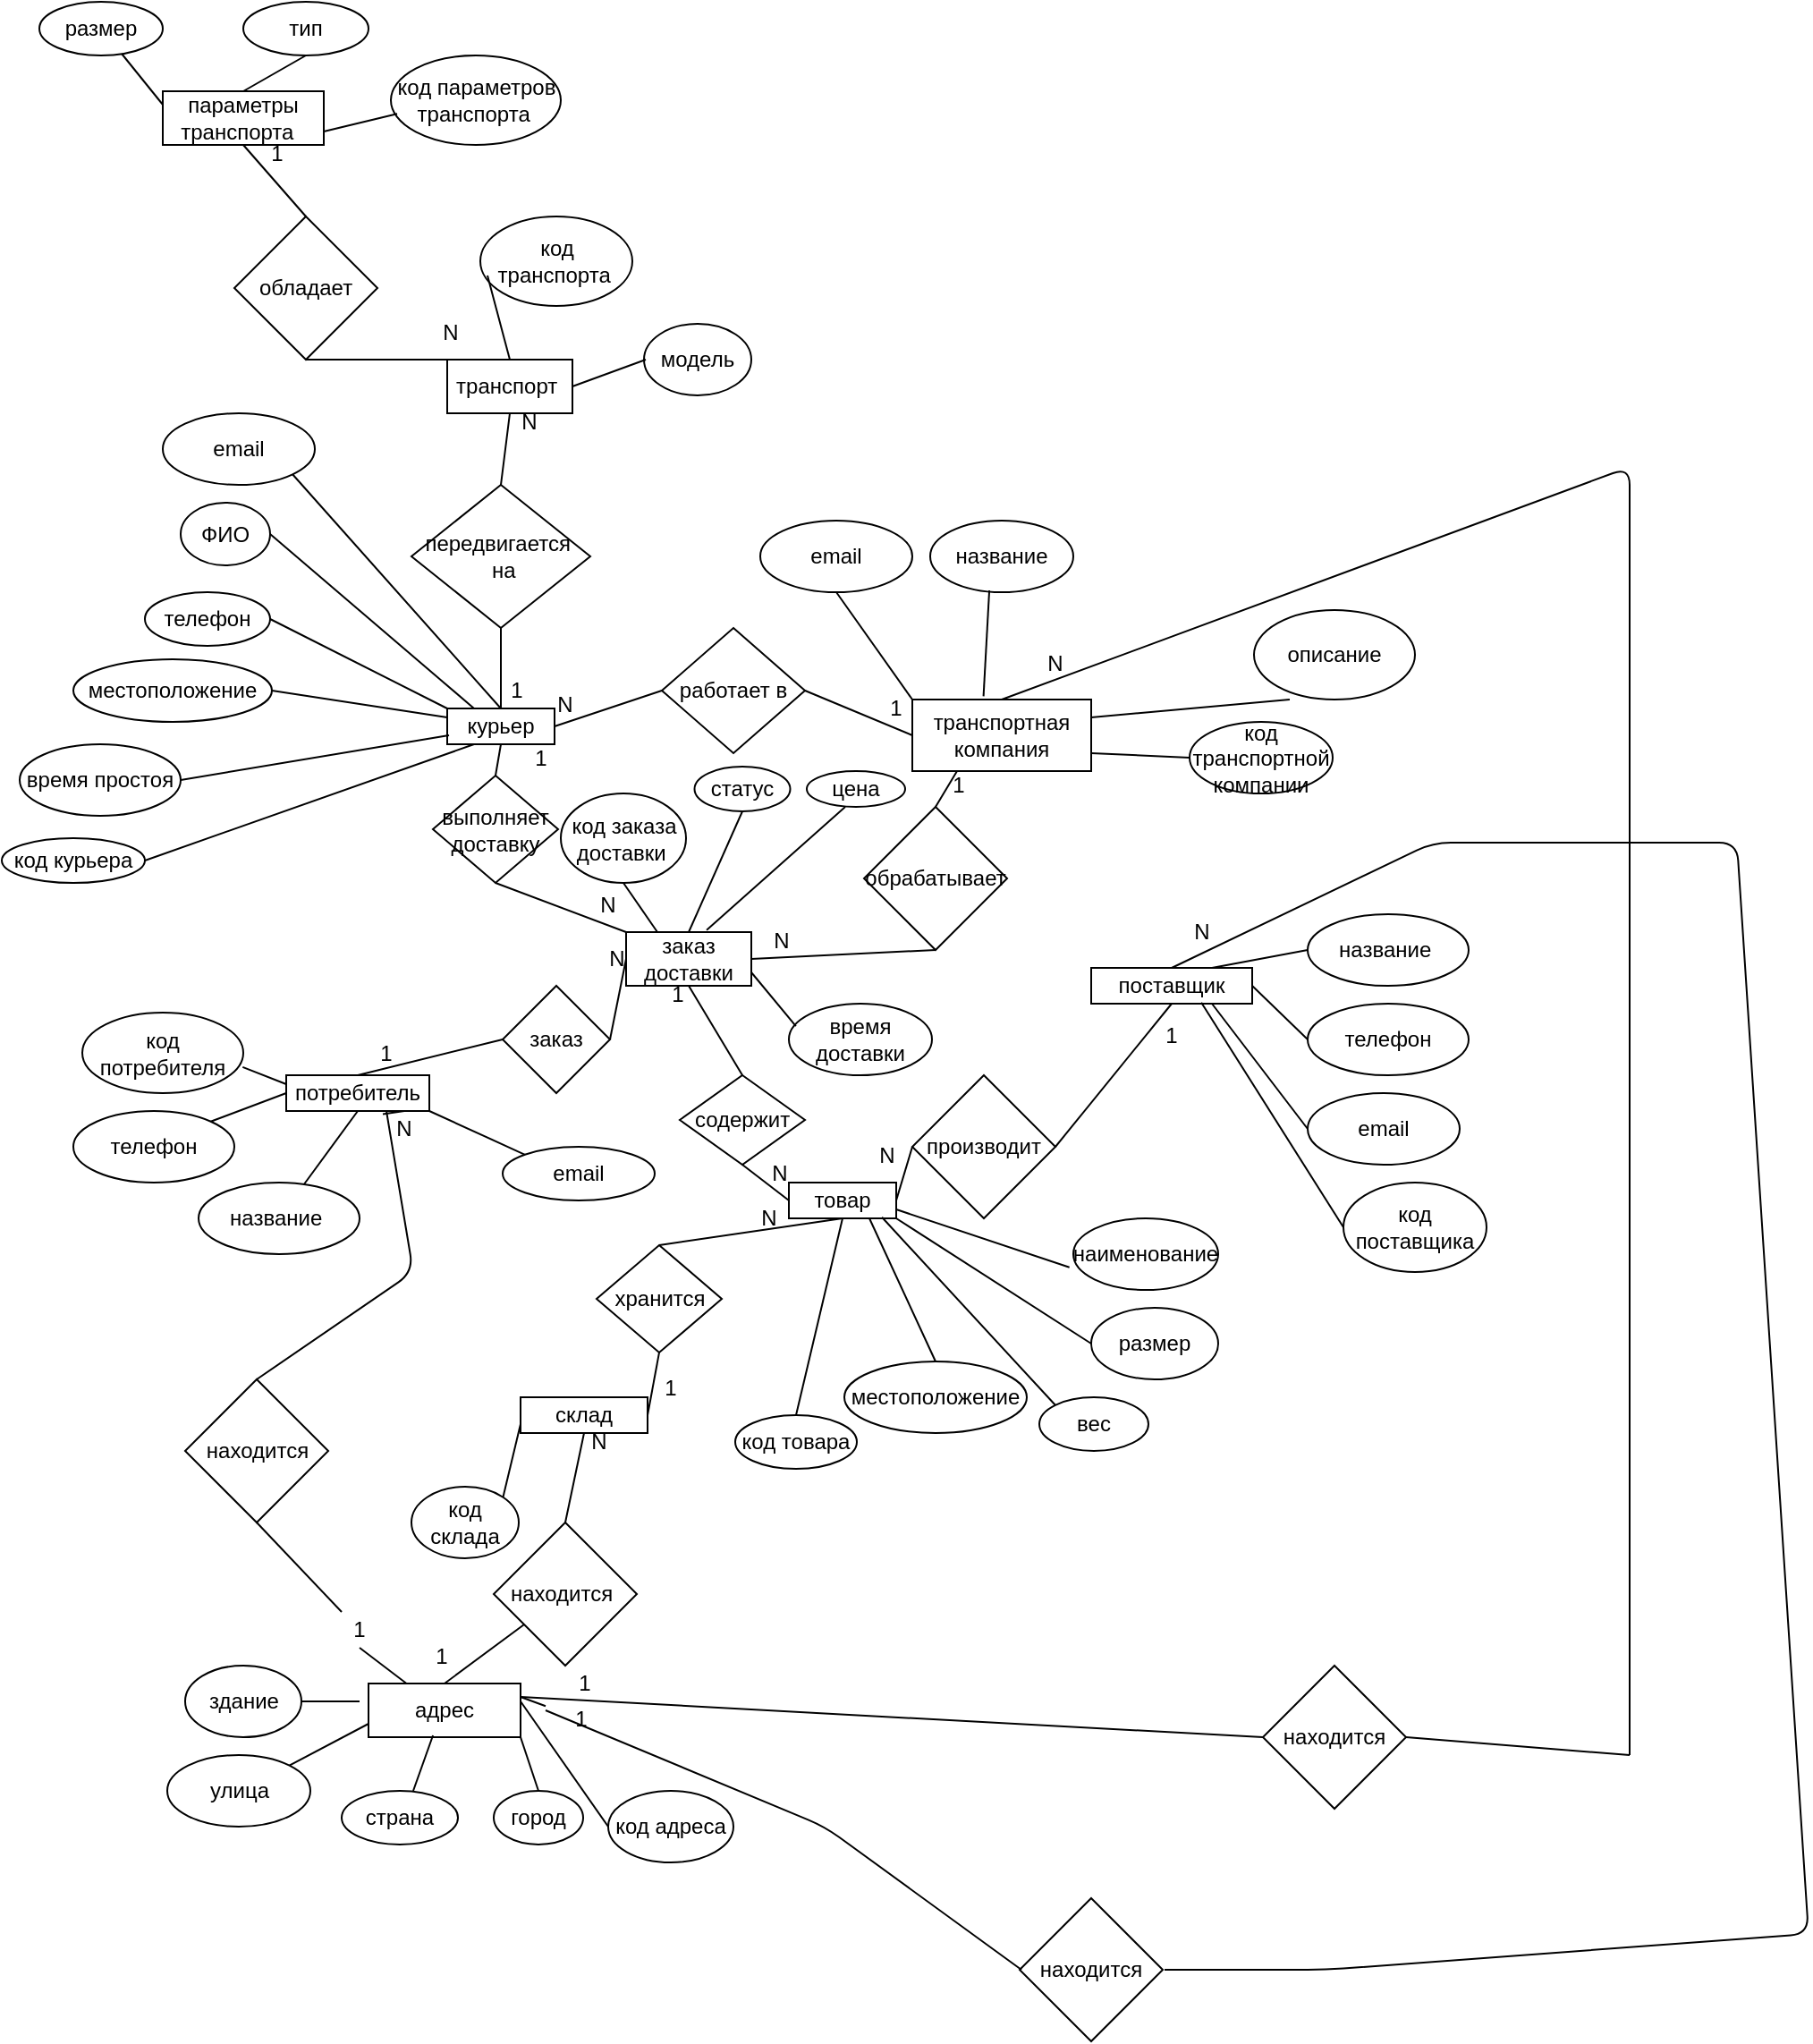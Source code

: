 <mxfile version="13.7.9" type="device"><diagram id="oZBxSCeUUPkPU-A61i2R" name="Page-1"><mxGraphModel dx="437" dy="592" grid="1" gridSize="10" guides="1" tooltips="1" connect="1" arrows="1" fold="1" page="1" pageScale="1" pageWidth="827" pageHeight="1169" math="0" shadow="0"><root><mxCell id="0"/><mxCell id="1" parent="0"/><mxCell id="_LnoIJQvYIOczHYmnfEa-1" value="транспортная компания" style="rounded=0;whiteSpace=wrap;html=1;" parent="1" vertex="1"><mxGeometry x="1499" y="1450" width="100" height="40" as="geometry"/></mxCell><mxCell id="_LnoIJQvYIOczHYmnfEa-2" value="курьер" style="rounded=0;whiteSpace=wrap;html=1;" parent="1" vertex="1"><mxGeometry x="1239" y="1455" width="60" height="20" as="geometry"/></mxCell><mxCell id="_LnoIJQvYIOczHYmnfEa-3" value="работает в" style="rhombus;whiteSpace=wrap;html=1;" parent="1" vertex="1"><mxGeometry x="1359" y="1410" width="80" height="70" as="geometry"/></mxCell><mxCell id="_LnoIJQvYIOczHYmnfEa-4" value="транспорт&amp;nbsp;" style="rounded=0;whiteSpace=wrap;html=1;" parent="1" vertex="1"><mxGeometry x="1239" y="1260" width="70" height="30" as="geometry"/></mxCell><mxCell id="_LnoIJQvYIOczHYmnfEa-5" value="передвигается&amp;nbsp; &amp;nbsp;на" style="rhombus;whiteSpace=wrap;html=1;" parent="1" vertex="1"><mxGeometry x="1219" y="1330" width="100" height="80" as="geometry"/></mxCell><mxCell id="_LnoIJQvYIOczHYmnfEa-6" value="поставщик" style="rounded=0;whiteSpace=wrap;html=1;" parent="1" vertex="1"><mxGeometry x="1599" y="1600" width="90" height="20" as="geometry"/></mxCell><mxCell id="_LnoIJQvYIOczHYmnfEa-7" value="потребитель" style="rounded=0;whiteSpace=wrap;html=1;" parent="1" vertex="1"><mxGeometry x="1149" y="1660" width="80" height="20" as="geometry"/></mxCell><mxCell id="_LnoIJQvYIOczHYmnfEa-8" value="товар" style="rounded=0;whiteSpace=wrap;html=1;" parent="1" vertex="1"><mxGeometry x="1430" y="1720" width="60" height="20" as="geometry"/></mxCell><mxCell id="_LnoIJQvYIOczHYmnfEa-10" value="производит" style="rhombus;whiteSpace=wrap;html=1;" parent="1" vertex="1"><mxGeometry x="1499" y="1660" width="80" height="80" as="geometry"/></mxCell><mxCell id="_LnoIJQvYIOczHYmnfEa-11" value="хранится" style="rhombus;whiteSpace=wrap;html=1;" parent="1" vertex="1"><mxGeometry x="1322.5" y="1755" width="70" height="60" as="geometry"/></mxCell><mxCell id="_LnoIJQvYIOczHYmnfEa-12" value="" style="endArrow=none;html=1;exitX=1;exitY=0.5;exitDx=0;exitDy=0;entryX=0.5;entryY=1;entryDx=0;entryDy=0;" parent="1" source="_LnoIJQvYIOczHYmnfEa-25" target="_LnoIJQvYIOczHYmnfEa-11" edge="1"><mxGeometry width="50" height="50" relative="1" as="geometry"><mxPoint x="1359" y="1857.5" as="sourcePoint"/><mxPoint x="1449" y="1820" as="targetPoint"/></mxGeometry></mxCell><mxCell id="_LnoIJQvYIOczHYmnfEa-13" value="" style="endArrow=none;html=1;entryX=0.5;entryY=1;entryDx=0;entryDy=0;exitX=0.5;exitY=0;exitDx=0;exitDy=0;" parent="1" source="_LnoIJQvYIOczHYmnfEa-11" target="_LnoIJQvYIOczHYmnfEa-8" edge="1"><mxGeometry width="50" height="50" relative="1" as="geometry"><mxPoint x="1369" y="1780" as="sourcePoint"/><mxPoint x="1419" y="1730" as="targetPoint"/></mxGeometry></mxCell><mxCell id="_LnoIJQvYIOczHYmnfEa-14" value="" style="endArrow=none;html=1;entryX=0;entryY=0.5;entryDx=0;entryDy=0;exitX=1;exitY=0.5;exitDx=0;exitDy=0;" parent="1" source="_LnoIJQvYIOczHYmnfEa-8" target="_LnoIJQvYIOczHYmnfEa-10" edge="1"><mxGeometry width="50" height="50" relative="1" as="geometry"><mxPoint x="1469" y="1660" as="sourcePoint"/><mxPoint x="1519" y="1610" as="targetPoint"/></mxGeometry></mxCell><mxCell id="_LnoIJQvYIOczHYmnfEa-15" value="" style="endArrow=none;html=1;entryX=0.5;entryY=1;entryDx=0;entryDy=0;exitX=1;exitY=0.5;exitDx=0;exitDy=0;" parent="1" source="_LnoIJQvYIOczHYmnfEa-10" target="_LnoIJQvYIOczHYmnfEa-6" edge="1"><mxGeometry width="50" height="50" relative="1" as="geometry"><mxPoint x="1539" y="1760" as="sourcePoint"/><mxPoint x="1589" y="1710" as="targetPoint"/></mxGeometry></mxCell><mxCell id="_LnoIJQvYIOczHYmnfEa-16" value="" style="endArrow=none;html=1;entryX=0;entryY=0.5;entryDx=0;entryDy=0;exitX=1;exitY=0.5;exitDx=0;exitDy=0;" parent="1" source="_LnoIJQvYIOczHYmnfEa-3" target="_LnoIJQvYIOczHYmnfEa-1" edge="1"><mxGeometry width="50" height="50" relative="1" as="geometry"><mxPoint x="1339" y="1440" as="sourcePoint"/><mxPoint x="1389" y="1390" as="targetPoint"/></mxGeometry></mxCell><mxCell id="_LnoIJQvYIOczHYmnfEa-17" value="" style="endArrow=none;html=1;entryX=0.5;entryY=1;entryDx=0;entryDy=0;exitX=0.5;exitY=0;exitDx=0;exitDy=0;" parent="1" source="_LnoIJQvYIOczHYmnfEa-5" target="_LnoIJQvYIOczHYmnfEa-4" edge="1"><mxGeometry width="50" height="50" relative="1" as="geometry"><mxPoint x="1159" y="1380" as="sourcePoint"/><mxPoint x="1209" y="1330" as="targetPoint"/></mxGeometry></mxCell><mxCell id="_LnoIJQvYIOczHYmnfEa-18" value="" style="endArrow=none;html=1;entryX=0.5;entryY=1;entryDx=0;entryDy=0;exitX=0.5;exitY=0;exitDx=0;exitDy=0;" parent="1" source="_LnoIJQvYIOczHYmnfEa-2" target="_LnoIJQvYIOczHYmnfEa-5" edge="1"><mxGeometry width="50" height="50" relative="1" as="geometry"><mxPoint x="1159" y="1490" as="sourcePoint"/><mxPoint x="1209" y="1440" as="targetPoint"/></mxGeometry></mxCell><mxCell id="_LnoIJQvYIOczHYmnfEa-19" value="" style="endArrow=none;html=1;entryX=0;entryY=0.5;entryDx=0;entryDy=0;exitX=1;exitY=0.5;exitDx=0;exitDy=0;" parent="1" source="_LnoIJQvYIOczHYmnfEa-2" target="_LnoIJQvYIOczHYmnfEa-3" edge="1"><mxGeometry width="50" height="50" relative="1" as="geometry"><mxPoint x="1149" y="1470" as="sourcePoint"/><mxPoint x="1199" y="1420" as="targetPoint"/></mxGeometry></mxCell><mxCell id="_LnoIJQvYIOczHYmnfEa-21" value="заказ доставки" style="rounded=0;whiteSpace=wrap;html=1;" parent="1" vertex="1"><mxGeometry x="1339" y="1580" width="70" height="30" as="geometry"/></mxCell><mxCell id="_LnoIJQvYIOczHYmnfEa-22" value="содержит" style="rhombus;whiteSpace=wrap;html=1;" parent="1" vertex="1"><mxGeometry x="1369" y="1660" width="70" height="50" as="geometry"/></mxCell><mxCell id="_LnoIJQvYIOczHYmnfEa-23" value="" style="endArrow=none;html=1;entryX=0.5;entryY=1;entryDx=0;entryDy=0;exitX=0.5;exitY=0;exitDx=0;exitDy=0;" parent="1" source="_LnoIJQvYIOczHYmnfEa-22" target="_LnoIJQvYIOczHYmnfEa-21" edge="1"><mxGeometry width="50" height="50" relative="1" as="geometry"><mxPoint x="1370" y="1650" as="sourcePoint"/><mxPoint x="1420" y="1600" as="targetPoint"/></mxGeometry></mxCell><mxCell id="_LnoIJQvYIOczHYmnfEa-24" value="" style="endArrow=none;html=1;entryX=0.5;entryY=1;entryDx=0;entryDy=0;exitX=0;exitY=0.5;exitDx=0;exitDy=0;" parent="1" source="_LnoIJQvYIOczHYmnfEa-8" target="_LnoIJQvYIOczHYmnfEa-22" edge="1"><mxGeometry width="50" height="50" relative="1" as="geometry"><mxPoint x="1280" y="1780" as="sourcePoint"/><mxPoint x="1330" y="1730" as="targetPoint"/></mxGeometry></mxCell><mxCell id="_LnoIJQvYIOczHYmnfEa-25" value="склад" style="rounded=0;whiteSpace=wrap;html=1;" parent="1" vertex="1"><mxGeometry x="1280" y="1840" width="71" height="20" as="geometry"/></mxCell><mxCell id="_LnoIJQvYIOczHYmnfEa-26" value="заказ" style="rhombus;whiteSpace=wrap;html=1;" parent="1" vertex="1"><mxGeometry x="1270" y="1610" width="60" height="60" as="geometry"/></mxCell><mxCell id="_LnoIJQvYIOczHYmnfEa-27" value="" style="endArrow=none;html=1;entryX=0;entryY=0.5;entryDx=0;entryDy=0;exitX=0.5;exitY=0;exitDx=0;exitDy=0;" parent="1" source="_LnoIJQvYIOczHYmnfEa-7" target="_LnoIJQvYIOczHYmnfEa-26" edge="1"><mxGeometry width="50" height="50" relative="1" as="geometry"><mxPoint x="1160" y="1680" as="sourcePoint"/><mxPoint x="1210" y="1630" as="targetPoint"/></mxGeometry></mxCell><mxCell id="_LnoIJQvYIOczHYmnfEa-28" value="" style="endArrow=none;html=1;entryX=0;entryY=0.5;entryDx=0;entryDy=0;exitX=1;exitY=0.5;exitDx=0;exitDy=0;" parent="1" source="_LnoIJQvYIOczHYmnfEa-26" target="_LnoIJQvYIOczHYmnfEa-21" edge="1"><mxGeometry width="50" height="50" relative="1" as="geometry"><mxPoint x="1250" y="1580" as="sourcePoint"/><mxPoint x="1300" y="1530" as="targetPoint"/></mxGeometry></mxCell><mxCell id="_LnoIJQvYIOczHYmnfEa-29" value="" style="endArrow=none;html=1;entryX=0.25;entryY=1;entryDx=0;entryDy=0;exitX=0.5;exitY=0;exitDx=0;exitDy=0;" parent="1" source="_LnoIJQvYIOczHYmnfEa-30" target="_LnoIJQvYIOczHYmnfEa-1" edge="1"><mxGeometry width="50" height="50" relative="1" as="geometry"><mxPoint x="1520" y="1510" as="sourcePoint"/><mxPoint x="1480" y="1520" as="targetPoint"/></mxGeometry></mxCell><mxCell id="_LnoIJQvYIOczHYmnfEa-30" value="обрабатывает" style="rhombus;whiteSpace=wrap;html=1;" parent="1" vertex="1"><mxGeometry x="1472" y="1510" width="80" height="80" as="geometry"/></mxCell><mxCell id="_LnoIJQvYIOczHYmnfEa-31" value="" style="endArrow=none;html=1;entryX=0.5;entryY=1;entryDx=0;entryDy=0;exitX=1;exitY=0.5;exitDx=0;exitDy=0;" parent="1" source="_LnoIJQvYIOczHYmnfEa-21" target="_LnoIJQvYIOczHYmnfEa-30" edge="1"><mxGeometry width="50" height="50" relative="1" as="geometry"><mxPoint x="1300" y="1570" as="sourcePoint"/><mxPoint x="1350" y="1520" as="targetPoint"/></mxGeometry></mxCell><mxCell id="_LnoIJQvYIOczHYmnfEa-33" value="выполняет доставку" style="rhombus;whiteSpace=wrap;html=1;" parent="1" vertex="1"><mxGeometry x="1231" y="1492.5" width="70" height="60" as="geometry"/></mxCell><mxCell id="_LnoIJQvYIOczHYmnfEa-34" value="" style="endArrow=none;html=1;entryX=0.5;entryY=1;entryDx=0;entryDy=0;exitX=0.5;exitY=0;exitDx=0;exitDy=0;" parent="1" source="_LnoIJQvYIOczHYmnfEa-33" target="_LnoIJQvYIOczHYmnfEa-2" edge="1"><mxGeometry width="50" height="50" relative="1" as="geometry"><mxPoint x="1260" y="1530" as="sourcePoint"/><mxPoint x="1310" y="1480" as="targetPoint"/></mxGeometry></mxCell><mxCell id="_LnoIJQvYIOczHYmnfEa-40" value="" style="endArrow=none;html=1;entryX=0.5;entryY=1;entryDx=0;entryDy=0;exitX=0.25;exitY=0;exitDx=0;exitDy=0;" parent="1" source="_LnoIJQvYIOczHYmnfEa-4" target="bns40TFKwq5D1Segn66C-1" edge="1"><mxGeometry width="50" height="50" relative="1" as="geometry"><mxPoint x="1120" y="1330" as="sourcePoint"/><mxPoint x="1164.5" y="1230" as="targetPoint"/></mxGeometry></mxCell><mxCell id="_LnoIJQvYIOczHYmnfEa-44" value="ФИО" style="ellipse;whiteSpace=wrap;html=1;" parent="1" vertex="1"><mxGeometry x="1090" y="1340" width="50" height="35" as="geometry"/></mxCell><mxCell id="_LnoIJQvYIOczHYmnfEa-45" value="телефон" style="ellipse;whiteSpace=wrap;html=1;" parent="1" vertex="1"><mxGeometry x="1070" y="1390" width="70" height="30" as="geometry"/></mxCell><mxCell id="_LnoIJQvYIOczHYmnfEa-46" value="местоположение" style="ellipse;whiteSpace=wrap;html=1;" parent="1" vertex="1"><mxGeometry x="1030" y="1427.5" width="111" height="35" as="geometry"/></mxCell><mxCell id="_LnoIJQvYIOczHYmnfEa-47" value="" style="endArrow=none;html=1;entryX=1;entryY=0.5;entryDx=0;entryDy=0;exitX=0.25;exitY=0;exitDx=0;exitDy=0;" parent="1" source="_LnoIJQvYIOczHYmnfEa-2" target="_LnoIJQvYIOczHYmnfEa-44" edge="1"><mxGeometry width="50" height="50" relative="1" as="geometry"><mxPoint x="1170" y="1430" as="sourcePoint"/><mxPoint x="1220" y="1380" as="targetPoint"/></mxGeometry></mxCell><mxCell id="_LnoIJQvYIOczHYmnfEa-48" value="" style="endArrow=none;html=1;entryX=0;entryY=0;entryDx=0;entryDy=0;exitX=1;exitY=0.5;exitDx=0;exitDy=0;" parent="1" source="_LnoIJQvYIOczHYmnfEa-45" target="_LnoIJQvYIOczHYmnfEa-2" edge="1"><mxGeometry width="50" height="50" relative="1" as="geometry"><mxPoint x="1020" y="1590" as="sourcePoint"/><mxPoint x="1070" y="1540" as="targetPoint"/></mxGeometry></mxCell><mxCell id="_LnoIJQvYIOczHYmnfEa-49" value="" style="endArrow=none;html=1;entryX=0;entryY=0.25;entryDx=0;entryDy=0;exitX=1;exitY=0.5;exitDx=0;exitDy=0;" parent="1" source="_LnoIJQvYIOczHYmnfEa-46" target="_LnoIJQvYIOczHYmnfEa-2" edge="1"><mxGeometry width="50" height="50" relative="1" as="geometry"><mxPoint x="1040" y="1570" as="sourcePoint"/><mxPoint x="1090" y="1520" as="targetPoint"/></mxGeometry></mxCell><mxCell id="_LnoIJQvYIOczHYmnfEa-50" value="название" style="ellipse;whiteSpace=wrap;html=1;" parent="1" vertex="1"><mxGeometry x="1509" y="1350" width="80" height="40" as="geometry"/></mxCell><mxCell id="_LnoIJQvYIOczHYmnfEa-52" value="описание" style="ellipse;whiteSpace=wrap;html=1;" parent="1" vertex="1"><mxGeometry x="1690" y="1400" width="90" height="50" as="geometry"/></mxCell><mxCell id="_LnoIJQvYIOczHYmnfEa-53" value="" style="endArrow=none;html=1;entryX=0.413;entryY=0.975;entryDx=0;entryDy=0;entryPerimeter=0;exitX=0.398;exitY=-0.045;exitDx=0;exitDy=0;exitPerimeter=0;" parent="1" source="_LnoIJQvYIOczHYmnfEa-1" target="_LnoIJQvYIOczHYmnfEa-50" edge="1"><mxGeometry width="50" height="50" relative="1" as="geometry"><mxPoint x="1480" y="1450" as="sourcePoint"/><mxPoint x="1530" y="1400" as="targetPoint"/></mxGeometry></mxCell><mxCell id="_LnoIJQvYIOczHYmnfEa-54" value="" style="endArrow=none;html=1;exitX=0.5;exitY=0;exitDx=0;exitDy=0;" parent="1" source="_LnoIJQvYIOczHYmnfEa-1" edge="1"><mxGeometry width="50" height="50" relative="1" as="geometry"><mxPoint x="1620" y="1500" as="sourcePoint"/><mxPoint x="1900" y="2040" as="targetPoint"/><Array as="points"><mxPoint x="1900" y="1320"/></Array></mxGeometry></mxCell><mxCell id="_LnoIJQvYIOczHYmnfEa-55" value="" style="endArrow=none;html=1;entryX=0.222;entryY=1;entryDx=0;entryDy=0;entryPerimeter=0;exitX=1;exitY=0.25;exitDx=0;exitDy=0;" parent="1" source="_LnoIJQvYIOczHYmnfEa-1" target="_LnoIJQvYIOczHYmnfEa-52" edge="1"><mxGeometry width="50" height="50" relative="1" as="geometry"><mxPoint x="1630" y="1520" as="sourcePoint"/><mxPoint x="1680" y="1470" as="targetPoint"/></mxGeometry></mxCell><mxCell id="_LnoIJQvYIOczHYmnfEa-57" value="название&amp;nbsp;" style="ellipse;whiteSpace=wrap;html=1;" parent="1" vertex="1"><mxGeometry x="1720" y="1570" width="90" height="40" as="geometry"/></mxCell><mxCell id="_LnoIJQvYIOczHYmnfEa-58" value="телефон" style="ellipse;whiteSpace=wrap;html=1;" parent="1" vertex="1"><mxGeometry x="1720" y="1620" width="90" height="40" as="geometry"/></mxCell><mxCell id="_LnoIJQvYIOczHYmnfEa-59" value="email" style="ellipse;whiteSpace=wrap;html=1;" parent="1" vertex="1"><mxGeometry x="1720" y="1670" width="85" height="40" as="geometry"/></mxCell><mxCell id="_LnoIJQvYIOczHYmnfEa-60" value="email" style="ellipse;whiteSpace=wrap;html=1;" parent="1" vertex="1"><mxGeometry x="1414" y="1350" width="85" height="40" as="geometry"/></mxCell><mxCell id="_LnoIJQvYIOczHYmnfEa-61" value="email" style="ellipse;whiteSpace=wrap;html=1;" parent="1" vertex="1"><mxGeometry x="1270" y="1700" width="85" height="30" as="geometry"/></mxCell><mxCell id="_LnoIJQvYIOczHYmnfEa-62" value="email" style="ellipse;whiteSpace=wrap;html=1;" parent="1" vertex="1"><mxGeometry x="1080" y="1290" width="85" height="40" as="geometry"/></mxCell><mxCell id="_LnoIJQvYIOczHYmnfEa-63" value="" style="endArrow=none;html=1;entryX=0.5;entryY=0;entryDx=0;entryDy=0;exitX=1;exitY=1;exitDx=0;exitDy=0;" parent="1" source="_LnoIJQvYIOczHYmnfEa-62" target="_LnoIJQvYIOczHYmnfEa-2" edge="1"><mxGeometry width="50" height="50" relative="1" as="geometry"><mxPoint x="1120" y="1410" as="sourcePoint"/><mxPoint x="1170" y="1360" as="targetPoint"/></mxGeometry></mxCell><mxCell id="_LnoIJQvYIOczHYmnfEa-64" value="" style="endArrow=none;html=1;exitX=0.5;exitY=0;exitDx=0;exitDy=0;" parent="1" source="_LnoIJQvYIOczHYmnfEa-6" edge="1"><mxGeometry width="50" height="50" relative="1" as="geometry"><mxPoint x="1600" y="1780" as="sourcePoint"/><mxPoint x="1640" y="2160" as="targetPoint"/><Array as="points"><mxPoint x="1790" y="1530"/><mxPoint x="1960" y="1530"/><mxPoint x="2000" y="2140"/><mxPoint x="1730" y="2160"/></Array></mxGeometry></mxCell><mxCell id="_LnoIJQvYIOczHYmnfEa-65" value="" style="endArrow=none;html=1;entryX=0;entryY=0.5;entryDx=0;entryDy=0;exitX=0.75;exitY=0;exitDx=0;exitDy=0;" parent="1" source="_LnoIJQvYIOczHYmnfEa-6" target="_LnoIJQvYIOczHYmnfEa-57" edge="1"><mxGeometry width="50" height="50" relative="1" as="geometry"><mxPoint x="1650" y="1720" as="sourcePoint"/><mxPoint x="1700" y="1670" as="targetPoint"/></mxGeometry></mxCell><mxCell id="_LnoIJQvYIOczHYmnfEa-66" value="" style="endArrow=none;html=1;entryX=0;entryY=0.5;entryDx=0;entryDy=0;exitX=1;exitY=0.5;exitDx=0;exitDy=0;" parent="1" source="_LnoIJQvYIOczHYmnfEa-6" target="_LnoIJQvYIOczHYmnfEa-58" edge="1"><mxGeometry width="50" height="50" relative="1" as="geometry"><mxPoint x="1660" y="1710" as="sourcePoint"/><mxPoint x="1710" y="1660" as="targetPoint"/></mxGeometry></mxCell><mxCell id="_LnoIJQvYIOczHYmnfEa-67" value="" style="endArrow=none;html=1;entryX=0;entryY=0.5;entryDx=0;entryDy=0;exitX=0.75;exitY=1;exitDx=0;exitDy=0;" parent="1" source="_LnoIJQvYIOczHYmnfEa-6" target="_LnoIJQvYIOczHYmnfEa-59" edge="1"><mxGeometry width="50" height="50" relative="1" as="geometry"><mxPoint x="1670" y="1700" as="sourcePoint"/><mxPoint x="1720" y="1650" as="targetPoint"/></mxGeometry></mxCell><mxCell id="_LnoIJQvYIOczHYmnfEa-68" value="наименование" style="ellipse;whiteSpace=wrap;html=1;" parent="1" vertex="1"><mxGeometry x="1589" y="1740" width="81" height="40" as="geometry"/></mxCell><mxCell id="_LnoIJQvYIOczHYmnfEa-69" value="размер" style="ellipse;whiteSpace=wrap;html=1;" parent="1" vertex="1"><mxGeometry x="1599" y="1790" width="71" height="40" as="geometry"/></mxCell><mxCell id="_LnoIJQvYIOczHYmnfEa-70" value="вес" style="ellipse;whiteSpace=wrap;html=1;" parent="1" vertex="1"><mxGeometry x="1570" y="1840" width="61" height="30" as="geometry"/></mxCell><mxCell id="_LnoIJQvYIOczHYmnfEa-71" value="местоположение" style="ellipse;whiteSpace=wrap;html=1;" parent="1" vertex="1"><mxGeometry x="1461" y="1820" width="102" height="40" as="geometry"/></mxCell><mxCell id="_LnoIJQvYIOczHYmnfEa-72" value="" style="endArrow=none;html=1;entryX=0.75;entryY=1;entryDx=0;entryDy=0;exitX=0.5;exitY=0;exitDx=0;exitDy=0;" parent="1" source="_LnoIJQvYIOczHYmnfEa-71" target="_LnoIJQvYIOczHYmnfEa-8" edge="1"><mxGeometry width="50" height="50" relative="1" as="geometry"><mxPoint x="1520" y="1810" as="sourcePoint"/><mxPoint x="1570" y="1760" as="targetPoint"/></mxGeometry></mxCell><mxCell id="_LnoIJQvYIOczHYmnfEa-73" value="" style="endArrow=none;html=1;entryX=0.867;entryY=0.97;entryDx=0;entryDy=0;entryPerimeter=0;exitX=0;exitY=0;exitDx=0;exitDy=0;" parent="1" source="_LnoIJQvYIOczHYmnfEa-70" target="_LnoIJQvYIOczHYmnfEa-8" edge="1"><mxGeometry width="50" height="50" relative="1" as="geometry"><mxPoint x="1500" y="1820" as="sourcePoint"/><mxPoint x="1550" y="1770" as="targetPoint"/></mxGeometry></mxCell><mxCell id="_LnoIJQvYIOczHYmnfEa-74" value="" style="endArrow=none;html=1;entryX=1;entryY=0.75;entryDx=0;entryDy=0;exitX=-0.027;exitY=0.685;exitDx=0;exitDy=0;exitPerimeter=0;" parent="1" source="_LnoIJQvYIOczHYmnfEa-68" target="_LnoIJQvYIOczHYmnfEa-8" edge="1"><mxGeometry width="50" height="50" relative="1" as="geometry"><mxPoint x="1560" y="1810" as="sourcePoint"/><mxPoint x="1610" y="1760" as="targetPoint"/></mxGeometry></mxCell><mxCell id="_LnoIJQvYIOczHYmnfEa-75" value="" style="endArrow=none;html=1;entryX=1;entryY=1;entryDx=0;entryDy=0;exitX=0;exitY=0.5;exitDx=0;exitDy=0;" parent="1" source="_LnoIJQvYIOczHYmnfEa-69" target="_LnoIJQvYIOczHYmnfEa-8" edge="1"><mxGeometry width="50" height="50" relative="1" as="geometry"><mxPoint x="1470" y="2010" as="sourcePoint"/><mxPoint x="1520" y="1960" as="targetPoint"/></mxGeometry></mxCell><mxCell id="_LnoIJQvYIOczHYmnfEa-77" value="" style="endArrow=none;html=1;entryX=0.5;entryY=1;entryDx=0;entryDy=0;exitX=0.5;exitY=0;exitDx=0;exitDy=0;" parent="1" source="bns40TFKwq5D1Segn66C-5" target="_LnoIJQvYIOczHYmnfEa-25" edge="1"><mxGeometry width="50" height="50" relative="1" as="geometry"><mxPoint x="1293.5" y="1880" as="sourcePoint"/><mxPoint x="1310" y="1880" as="targetPoint"/></mxGeometry></mxCell><mxCell id="_LnoIJQvYIOczHYmnfEa-79" value="название&amp;nbsp;" style="ellipse;whiteSpace=wrap;html=1;" parent="1" vertex="1"><mxGeometry x="1100" y="1720" width="90" height="40" as="geometry"/></mxCell><mxCell id="_LnoIJQvYIOczHYmnfEa-80" value="телефон" style="ellipse;whiteSpace=wrap;html=1;" parent="1" vertex="1"><mxGeometry x="1030" y="1680" width="90" height="40" as="geometry"/></mxCell><mxCell id="_LnoIJQvYIOczHYmnfEa-81" value="" style="endArrow=none;html=1;entryX=0;entryY=0;entryDx=0;entryDy=0;exitX=1;exitY=1;exitDx=0;exitDy=0;" parent="1" source="_LnoIJQvYIOczHYmnfEa-7" target="_LnoIJQvYIOczHYmnfEa-61" edge="1"><mxGeometry width="50" height="50" relative="1" as="geometry"><mxPoint x="1220" y="1750" as="sourcePoint"/><mxPoint x="1270" y="1700" as="targetPoint"/></mxGeometry></mxCell><mxCell id="_LnoIJQvYIOczHYmnfEa-82" value="" style="endArrow=none;html=1;entryX=0.675;entryY=1.09;entryDx=0;entryDy=0;entryPerimeter=0;exitX=0.5;exitY=0;exitDx=0;exitDy=0;" parent="1" source="Ju6Jzwl97y5C7RvYXxfb-2" target="_LnoIJQvYIOczHYmnfEa-7" edge="1"><mxGeometry width="50" height="50" relative="1" as="geometry"><mxPoint x="1237.5" y="1735" as="sourcePoint"/><mxPoint x="1010" y="1820" as="targetPoint"/><Array as="points"/></mxGeometry></mxCell><mxCell id="_LnoIJQvYIOczHYmnfEa-83" value="" style="endArrow=none;html=1;entryX=0.5;entryY=1;entryDx=0;entryDy=0;" parent="1" source="_LnoIJQvYIOczHYmnfEa-79" target="_LnoIJQvYIOczHYmnfEa-7" edge="1"><mxGeometry width="50" height="50" relative="1" as="geometry"><mxPoint x="1120" y="1830" as="sourcePoint"/><mxPoint x="1170" y="1780" as="targetPoint"/></mxGeometry></mxCell><mxCell id="_LnoIJQvYIOczHYmnfEa-84" value="" style="endArrow=none;html=1;entryX=0;entryY=0.5;entryDx=0;entryDy=0;exitX=1;exitY=0;exitDx=0;exitDy=0;" parent="1" source="_LnoIJQvYIOczHYmnfEa-80" target="_LnoIJQvYIOczHYmnfEa-7" edge="1"><mxGeometry width="50" height="50" relative="1" as="geometry"><mxPoint x="1080" y="1670" as="sourcePoint"/><mxPoint x="1130" y="1620" as="targetPoint"/></mxGeometry></mxCell><mxCell id="_LnoIJQvYIOczHYmnfEa-85" value="" style="endArrow=none;html=1;entryX=0;entryY=0;entryDx=0;entryDy=0;exitX=0.5;exitY=1;exitDx=0;exitDy=0;" parent="1" source="_LnoIJQvYIOczHYmnfEa-60" target="_LnoIJQvYIOczHYmnfEa-1" edge="1"><mxGeometry width="50" height="50" relative="1" as="geometry"><mxPoint x="1370" y="1340" as="sourcePoint"/><mxPoint x="1420" y="1290" as="targetPoint"/></mxGeometry></mxCell><mxCell id="_LnoIJQvYIOczHYmnfEa-86" value="статус" style="ellipse;whiteSpace=wrap;html=1;" parent="1" vertex="1"><mxGeometry x="1377.25" y="1487.5" width="53.5" height="25" as="geometry"/></mxCell><mxCell id="_LnoIJQvYIOczHYmnfEa-87" value="" style="endArrow=none;html=1;exitX=0.5;exitY=0;exitDx=0;exitDy=0;entryX=0.5;entryY=1;entryDx=0;entryDy=0;" parent="1" source="_LnoIJQvYIOczHYmnfEa-21" target="_LnoIJQvYIOczHYmnfEa-86" edge="1"><mxGeometry width="50" height="50" relative="1" as="geometry"><mxPoint x="1410" y="1570" as="sourcePoint"/><mxPoint x="1460" y="1520" as="targetPoint"/></mxGeometry></mxCell><mxCell id="_LnoIJQvYIOczHYmnfEa-88" value="" style="endArrow=none;html=1;exitX=0.643;exitY=-0.037;exitDx=0;exitDy=0;exitPerimeter=0;entryX=0.391;entryY=1;entryDx=0;entryDy=0;entryPerimeter=0;" parent="1" source="_LnoIJQvYIOczHYmnfEa-21" target="_LnoIJQvYIOczHYmnfEa-89" edge="1"><mxGeometry width="50" height="50" relative="1" as="geometry"><mxPoint x="1430" y="1530" as="sourcePoint"/><mxPoint x="1410" y="1550" as="targetPoint"/></mxGeometry></mxCell><mxCell id="_LnoIJQvYIOczHYmnfEa-89" value="цена" style="ellipse;whiteSpace=wrap;html=1;" parent="1" vertex="1"><mxGeometry x="1440" y="1490" width="55" height="20" as="geometry"/></mxCell><mxCell id="_LnoIJQvYIOczHYmnfEa-90" value="время простоя" style="ellipse;whiteSpace=wrap;html=1;" parent="1" vertex="1"><mxGeometry x="1000" y="1475" width="90" height="40" as="geometry"/></mxCell><mxCell id="_LnoIJQvYIOczHYmnfEa-91" value="" style="endArrow=none;html=1;exitX=1;exitY=0.5;exitDx=0;exitDy=0;" parent="1" source="_LnoIJQvYIOczHYmnfEa-90" edge="1"><mxGeometry width="50" height="50" relative="1" as="geometry"><mxPoint x="1110" y="1520" as="sourcePoint"/><mxPoint x="1240" y="1470" as="targetPoint"/></mxGeometry></mxCell><mxCell id="_LnoIJQvYIOczHYmnfEa-92" value="время доставки" style="ellipse;whiteSpace=wrap;html=1;" parent="1" vertex="1"><mxGeometry x="1430" y="1620" width="80" height="40" as="geometry"/></mxCell><mxCell id="_LnoIJQvYIOczHYmnfEa-93" value="" style="endArrow=none;html=1;entryX=0.049;entryY=0.313;entryDx=0;entryDy=0;entryPerimeter=0;exitX=1;exitY=0.75;exitDx=0;exitDy=0;" parent="1" source="_LnoIJQvYIOczHYmnfEa-21" target="_LnoIJQvYIOczHYmnfEa-92" edge="1"><mxGeometry width="50" height="50" relative="1" as="geometry"><mxPoint x="1380" y="1630" as="sourcePoint"/><mxPoint x="1430" y="1580" as="targetPoint"/></mxGeometry></mxCell><mxCell id="bns40TFKwq5D1Segn66C-1" value="" style="rhombus;whiteSpace=wrap;html=1;" parent="1" vertex="1"><mxGeometry x="1120" y="1180" width="80" height="80" as="geometry"/></mxCell><mxCell id="bns40TFKwq5D1Segn66C-2" value="параметры транспорта&amp;nbsp;&amp;nbsp;" style="rounded=0;whiteSpace=wrap;html=1;" parent="1" vertex="1"><mxGeometry x="1080" y="1110" width="90" height="30" as="geometry"/></mxCell><mxCell id="bns40TFKwq5D1Segn66C-3" value="" style="endArrow=none;html=1;entryX=0.5;entryY=0;entryDx=0;entryDy=0;exitX=0.5;exitY=1;exitDx=0;exitDy=0;" parent="1" source="bns40TFKwq5D1Segn66C-2" target="bns40TFKwq5D1Segn66C-1" edge="1"><mxGeometry width="50" height="50" relative="1" as="geometry"><mxPoint x="1060" y="1240" as="sourcePoint"/><mxPoint x="1110" y="1190" as="targetPoint"/></mxGeometry></mxCell><mxCell id="bns40TFKwq5D1Segn66C-4" value="обладает" style="text;html=1;strokeColor=none;fillColor=none;align=center;verticalAlign=middle;whiteSpace=wrap;rounded=0;" parent="1" vertex="1"><mxGeometry x="1140" y="1210" width="40" height="20" as="geometry"/></mxCell><mxCell id="bns40TFKwq5D1Segn66C-5" value="" style="rhombus;whiteSpace=wrap;html=1;" parent="1" vertex="1"><mxGeometry x="1265" y="1910" width="80" height="80" as="geometry"/></mxCell><mxCell id="bns40TFKwq5D1Segn66C-6" value="адрес" style="rounded=0;whiteSpace=wrap;html=1;" parent="1" vertex="1"><mxGeometry x="1195" y="2000" width="85" height="30" as="geometry"/></mxCell><mxCell id="bns40TFKwq5D1Segn66C-7" value="" style="endArrow=none;html=1;exitX=0.5;exitY=0;exitDx=0;exitDy=0;" parent="1" source="bns40TFKwq5D1Segn66C-6" target="bns40TFKwq5D1Segn66C-5" edge="1"><mxGeometry width="50" height="50" relative="1" as="geometry"><mxPoint x="1110" y="2020" as="sourcePoint"/><mxPoint x="1160" y="1970" as="targetPoint"/></mxGeometry></mxCell><mxCell id="bns40TFKwq5D1Segn66C-8" value="находится" style="text;html=1;strokeColor=none;fillColor=none;align=center;verticalAlign=middle;whiteSpace=wrap;rounded=0;" parent="1" vertex="1"><mxGeometry x="1282.5" y="1940" width="40" height="20" as="geometry"/></mxCell><mxCell id="bns40TFKwq5D1Segn66C-9" value="размер" style="ellipse;whiteSpace=wrap;html=1;" parent="1" vertex="1"><mxGeometry x="1011" y="1060" width="69" height="30" as="geometry"/></mxCell><mxCell id="bns40TFKwq5D1Segn66C-10" value="тип" style="ellipse;whiteSpace=wrap;html=1;" parent="1" vertex="1"><mxGeometry x="1125" y="1060" width="70" height="30" as="geometry"/></mxCell><mxCell id="bns40TFKwq5D1Segn66C-11" value="" style="endArrow=none;html=1;entryX=0;entryY=0.25;entryDx=0;entryDy=0;" parent="1" source="bns40TFKwq5D1Segn66C-9" target="bns40TFKwq5D1Segn66C-2" edge="1"><mxGeometry width="50" height="50" relative="1" as="geometry"><mxPoint x="990" y="1160" as="sourcePoint"/><mxPoint x="1040" y="1110" as="targetPoint"/></mxGeometry></mxCell><mxCell id="bns40TFKwq5D1Segn66C-12" value="" style="endArrow=none;html=1;entryX=0.5;entryY=1;entryDx=0;entryDy=0;exitX=0.5;exitY=0;exitDx=0;exitDy=0;" parent="1" source="bns40TFKwq5D1Segn66C-2" target="bns40TFKwq5D1Segn66C-10" edge="1"><mxGeometry width="50" height="50" relative="1" as="geometry"><mxPoint x="1240" y="1120" as="sourcePoint"/><mxPoint x="1290" y="1070" as="targetPoint"/></mxGeometry></mxCell><mxCell id="bns40TFKwq5D1Segn66C-13" value="страна" style="ellipse;whiteSpace=wrap;html=1;" parent="1" vertex="1"><mxGeometry x="1180" y="2060" width="65" height="30" as="geometry"/></mxCell><mxCell id="bns40TFKwq5D1Segn66C-14" value="город" style="ellipse;whiteSpace=wrap;html=1;" parent="1" vertex="1"><mxGeometry x="1265" y="2060" width="50" height="30" as="geometry"/></mxCell><mxCell id="bns40TFKwq5D1Segn66C-15" value="улица" style="ellipse;whiteSpace=wrap;html=1;" parent="1" vertex="1"><mxGeometry x="1082.5" y="2040" width="80" height="40" as="geometry"/></mxCell><mxCell id="bns40TFKwq5D1Segn66C-16" value="здание" style="ellipse;whiteSpace=wrap;html=1;" parent="1" vertex="1"><mxGeometry x="1092.5" y="1990" width="65" height="40" as="geometry"/></mxCell><mxCell id="bns40TFKwq5D1Segn66C-17" value="" style="endArrow=none;html=1;exitX=1;exitY=0.5;exitDx=0;exitDy=0;" parent="1" source="bns40TFKwq5D1Segn66C-16" edge="1"><mxGeometry width="50" height="50" relative="1" as="geometry"><mxPoint x="1130" y="1970" as="sourcePoint"/><mxPoint x="1190" y="2010" as="targetPoint"/></mxGeometry></mxCell><mxCell id="bns40TFKwq5D1Segn66C-18" value="" style="endArrow=none;html=1;entryX=0;entryY=0.75;entryDx=0;entryDy=0;exitX=1;exitY=0;exitDx=0;exitDy=0;" parent="1" source="bns40TFKwq5D1Segn66C-15" target="bns40TFKwq5D1Segn66C-6" edge="1"><mxGeometry width="50" height="50" relative="1" as="geometry"><mxPoint x="1060" y="2200" as="sourcePoint"/><mxPoint x="1110" y="2150" as="targetPoint"/></mxGeometry></mxCell><mxCell id="bns40TFKwq5D1Segn66C-19" value="" style="endArrow=none;html=1;entryX=0.424;entryY=0.967;entryDx=0;entryDy=0;entryPerimeter=0;" parent="1" target="bns40TFKwq5D1Segn66C-6" edge="1"><mxGeometry width="50" height="50" relative="1" as="geometry"><mxPoint x="1220" y="2060" as="sourcePoint"/><mxPoint x="1230" y="2130" as="targetPoint"/></mxGeometry></mxCell><mxCell id="bns40TFKwq5D1Segn66C-20" value="" style="endArrow=none;html=1;entryX=1;entryY=1;entryDx=0;entryDy=0;exitX=0.5;exitY=0;exitDx=0;exitDy=0;" parent="1" source="bns40TFKwq5D1Segn66C-14" target="bns40TFKwq5D1Segn66C-6" edge="1"><mxGeometry width="50" height="50" relative="1" as="geometry"><mxPoint x="1180" y="2180" as="sourcePoint"/><mxPoint x="1230" y="2130" as="targetPoint"/></mxGeometry></mxCell><mxCell id="bns40TFKwq5D1Segn66C-21" value="код параметров транспорта&amp;nbsp;" style="ellipse;whiteSpace=wrap;html=1;" parent="1" vertex="1"><mxGeometry x="1207.5" y="1090" width="95" height="50" as="geometry"/></mxCell><mxCell id="bns40TFKwq5D1Segn66C-22" value="" style="endArrow=none;html=1;entryX=0.037;entryY=0.652;entryDx=0;entryDy=0;entryPerimeter=0;exitX=1;exitY=0.75;exitDx=0;exitDy=0;" parent="1" source="bns40TFKwq5D1Segn66C-2" target="bns40TFKwq5D1Segn66C-21" edge="1"><mxGeometry width="50" height="50" relative="1" as="geometry"><mxPoint x="1210" y="1180" as="sourcePoint"/><mxPoint x="1260" y="1130" as="targetPoint"/></mxGeometry></mxCell><mxCell id="bns40TFKwq5D1Segn66C-23" value="код транспорта&amp;nbsp;" style="ellipse;whiteSpace=wrap;html=1;" parent="1" vertex="1"><mxGeometry x="1257.5" y="1180" width="85" height="50" as="geometry"/></mxCell><mxCell id="bns40TFKwq5D1Segn66C-24" value="" style="endArrow=none;html=1;entryX=0.047;entryY=0.66;entryDx=0;entryDy=0;entryPerimeter=0;exitX=0.5;exitY=0;exitDx=0;exitDy=0;" parent="1" source="_LnoIJQvYIOczHYmnfEa-4" target="bns40TFKwq5D1Segn66C-23" edge="1"><mxGeometry width="50" height="50" relative="1" as="geometry"><mxPoint x="1240" y="1230" as="sourcePoint"/><mxPoint x="1290" y="1180" as="targetPoint"/></mxGeometry></mxCell><mxCell id="bns40TFKwq5D1Segn66C-25" value="код транспортной компании" style="ellipse;whiteSpace=wrap;html=1;" parent="1" vertex="1"><mxGeometry x="1654" y="1462.5" width="80" height="40" as="geometry"/></mxCell><mxCell id="bns40TFKwq5D1Segn66C-26" value="" style="endArrow=none;html=1;exitX=1;exitY=0.75;exitDx=0;exitDy=0;entryX=0;entryY=0.5;entryDx=0;entryDy=0;" parent="1" source="_LnoIJQvYIOczHYmnfEa-1" target="bns40TFKwq5D1Segn66C-25" edge="1"><mxGeometry width="50" height="50" relative="1" as="geometry"><mxPoint x="1590" y="1560" as="sourcePoint"/><mxPoint x="1640" y="1510" as="targetPoint"/></mxGeometry></mxCell><mxCell id="bns40TFKwq5D1Segn66C-27" value="код поставщика" style="ellipse;whiteSpace=wrap;html=1;" parent="1" vertex="1"><mxGeometry x="1740" y="1720" width="80" height="50" as="geometry"/></mxCell><mxCell id="bns40TFKwq5D1Segn66C-28" value="" style="endArrow=none;html=1;entryX=0.684;entryY=0.97;entryDx=0;entryDy=0;entryPerimeter=0;exitX=0;exitY=0.5;exitDx=0;exitDy=0;" parent="1" source="bns40TFKwq5D1Segn66C-27" target="_LnoIJQvYIOczHYmnfEa-6" edge="1"><mxGeometry width="50" height="50" relative="1" as="geometry"><mxPoint x="1610" y="1710" as="sourcePoint"/><mxPoint x="1660" y="1660" as="targetPoint"/></mxGeometry></mxCell><mxCell id="bns40TFKwq5D1Segn66C-29" value="код товара" style="ellipse;whiteSpace=wrap;html=1;" parent="1" vertex="1"><mxGeometry x="1400" y="1850" width="68" height="30" as="geometry"/></mxCell><mxCell id="bns40TFKwq5D1Segn66C-30" value="" style="endArrow=none;html=1;entryX=0.5;entryY=1;entryDx=0;entryDy=0;exitX=0.5;exitY=0;exitDx=0;exitDy=0;" parent="1" source="bns40TFKwq5D1Segn66C-29" target="_LnoIJQvYIOczHYmnfEa-8" edge="1"><mxGeometry width="50" height="50" relative="1" as="geometry"><mxPoint x="1400" y="1810" as="sourcePoint"/><mxPoint x="1450" y="1760" as="targetPoint"/></mxGeometry></mxCell><mxCell id="bns40TFKwq5D1Segn66C-31" value="код заказа доставки&amp;nbsp;" style="ellipse;whiteSpace=wrap;html=1;" parent="1" vertex="1"><mxGeometry x="1302.5" y="1502.5" width="70" height="50" as="geometry"/></mxCell><mxCell id="bns40TFKwq5D1Segn66C-32" value="" style="endArrow=none;html=1;entryX=0.5;entryY=1;entryDx=0;entryDy=0;exitX=0.25;exitY=0;exitDx=0;exitDy=0;" parent="1" source="_LnoIJQvYIOczHYmnfEa-21" target="bns40TFKwq5D1Segn66C-31" edge="1"><mxGeometry width="50" height="50" relative="1" as="geometry"><mxPoint x="1270" y="1630" as="sourcePoint"/><mxPoint x="1320" y="1580" as="targetPoint"/></mxGeometry></mxCell><mxCell id="bns40TFKwq5D1Segn66C-33" value="код потребителя" style="ellipse;whiteSpace=wrap;html=1;" parent="1" vertex="1"><mxGeometry x="1035" y="1625" width="90" height="45" as="geometry"/></mxCell><mxCell id="bns40TFKwq5D1Segn66C-34" value="" style="endArrow=none;html=1;entryX=0.996;entryY=0.676;entryDx=0;entryDy=0;entryPerimeter=0;exitX=0;exitY=0.25;exitDx=0;exitDy=0;" parent="1" source="_LnoIJQvYIOczHYmnfEa-7" target="bns40TFKwq5D1Segn66C-33" edge="1"><mxGeometry width="50" height="50" relative="1" as="geometry"><mxPoint x="930" y="1910" as="sourcePoint"/><mxPoint x="980" y="1860" as="targetPoint"/></mxGeometry></mxCell><mxCell id="bns40TFKwq5D1Segn66C-35" value="код курьера" style="ellipse;whiteSpace=wrap;html=1;" parent="1" vertex="1"><mxGeometry x="990" y="1527.5" width="80" height="25" as="geometry"/></mxCell><mxCell id="bns40TFKwq5D1Segn66C-36" value="" style="endArrow=none;html=1;entryX=0.25;entryY=1;entryDx=0;entryDy=0;exitX=1;exitY=0.5;exitDx=0;exitDy=0;" parent="1" source="bns40TFKwq5D1Segn66C-35" target="_LnoIJQvYIOczHYmnfEa-2" edge="1"><mxGeometry width="50" height="50" relative="1" as="geometry"><mxPoint x="1170" y="1550" as="sourcePoint"/><mxPoint x="1220" y="1500" as="targetPoint"/></mxGeometry></mxCell><mxCell id="bns40TFKwq5D1Segn66C-37" value="код адреса" style="ellipse;whiteSpace=wrap;html=1;" parent="1" vertex="1"><mxGeometry x="1329" y="2060" width="70" height="40" as="geometry"/></mxCell><mxCell id="bns40TFKwq5D1Segn66C-38" value="" style="endArrow=none;html=1;entryX=0;entryY=0.5;entryDx=0;entryDy=0;" parent="1" target="bns40TFKwq5D1Segn66C-37" edge="1"><mxGeometry width="50" height="50" relative="1" as="geometry"><mxPoint x="1280" y="2010" as="sourcePoint"/><mxPoint x="1320" y="1960" as="targetPoint"/></mxGeometry></mxCell><mxCell id="bns40TFKwq5D1Segn66C-39" value="код склада" style="ellipse;whiteSpace=wrap;html=1;" parent="1" vertex="1"><mxGeometry x="1219" y="1890" width="60" height="40" as="geometry"/></mxCell><mxCell id="bns40TFKwq5D1Segn66C-40" value="" style="endArrow=none;html=1;entryX=0;entryY=0.75;entryDx=0;entryDy=0;exitX=1;exitY=0;exitDx=0;exitDy=0;" parent="1" source="bns40TFKwq5D1Segn66C-39" target="_LnoIJQvYIOczHYmnfEa-25" edge="1"><mxGeometry width="50" height="50" relative="1" as="geometry"><mxPoint x="1200" y="1890" as="sourcePoint"/><mxPoint x="1250" y="1840" as="targetPoint"/></mxGeometry></mxCell><mxCell id="bns40TFKwq5D1Segn66C-43" value="N" style="text;html=1;strokeColor=none;fillColor=none;align=center;verticalAlign=middle;whiteSpace=wrap;rounded=0;" parent="1" vertex="1"><mxGeometry x="1280" y="1290" width="10" height="10" as="geometry"/></mxCell><mxCell id="bns40TFKwq5D1Segn66C-44" value="1" style="text;html=1;strokeColor=none;fillColor=none;align=center;verticalAlign=middle;whiteSpace=wrap;rounded=0;" parent="1" vertex="1"><mxGeometry x="1272.5" y="1440" width="10" height="10" as="geometry"/></mxCell><mxCell id="bns40TFKwq5D1Segn66C-45" value="N" style="text;html=1;strokeColor=none;fillColor=none;align=center;verticalAlign=middle;whiteSpace=wrap;rounded=0;" parent="1" vertex="1"><mxGeometry x="1236" y="1240" width="10" height="10" as="geometry"/></mxCell><mxCell id="bns40TFKwq5D1Segn66C-46" value="1" style="text;html=1;strokeColor=none;fillColor=none;align=center;verticalAlign=middle;whiteSpace=wrap;rounded=0;" parent="1" vertex="1"><mxGeometry x="1139" y="1140" width="10" height="10" as="geometry"/></mxCell><mxCell id="bns40TFKwq5D1Segn66C-47" value="1" style="text;html=1;strokeColor=none;fillColor=none;align=center;verticalAlign=middle;whiteSpace=wrap;rounded=0;" parent="1" vertex="1"><mxGeometry x="1485" y="1450" width="10" height="10" as="geometry"/></mxCell><mxCell id="bns40TFKwq5D1Segn66C-49" value="N" style="text;html=1;strokeColor=none;fillColor=none;align=center;verticalAlign=middle;whiteSpace=wrap;rounded=0;" parent="1" vertex="1"><mxGeometry x="1324" y="1560" width="10" height="10" as="geometry"/></mxCell><mxCell id="bns40TFKwq5D1Segn66C-51" value="N" style="text;html=1;strokeColor=none;fillColor=none;align=center;verticalAlign=middle;whiteSpace=wrap;rounded=0;" parent="1" vertex="1"><mxGeometry x="1300" y="1442.5" width="10" height="20" as="geometry"/></mxCell><mxCell id="bns40TFKwq5D1Segn66C-54" value="1" style="text;html=1;strokeColor=none;fillColor=none;align=center;verticalAlign=middle;whiteSpace=wrap;rounded=0;" parent="1" vertex="1"><mxGeometry x="1520" y="1492.5" width="10" height="10" as="geometry"/></mxCell><mxCell id="bns40TFKwq5D1Segn66C-55" value="N" style="text;html=1;strokeColor=none;fillColor=none;align=center;verticalAlign=middle;whiteSpace=wrap;rounded=0;" parent="1" vertex="1"><mxGeometry x="1420.75" y="1580" width="10" height="10" as="geometry"/></mxCell><mxCell id="bns40TFKwq5D1Segn66C-56" value="N" style="text;html=1;strokeColor=none;fillColor=none;align=center;verticalAlign=middle;whiteSpace=wrap;rounded=0;" parent="1" vertex="1"><mxGeometry x="1319" y="1860" width="10" height="10" as="geometry"/></mxCell><mxCell id="bns40TFKwq5D1Segn66C-57" value="1" style="text;html=1;strokeColor=none;fillColor=none;align=center;verticalAlign=middle;whiteSpace=wrap;rounded=0;" parent="1" vertex="1"><mxGeometry x="1231" y="1980" width="10" height="10" as="geometry"/></mxCell><mxCell id="bns40TFKwq5D1Segn66C-60" value="1" style="text;html=1;strokeColor=none;fillColor=none;align=center;verticalAlign=middle;whiteSpace=wrap;rounded=0;" parent="1" vertex="1"><mxGeometry x="1200" y="1642.5" width="10" height="10" as="geometry"/></mxCell><mxCell id="bns40TFKwq5D1Segn66C-61" value="N" style="text;html=1;strokeColor=none;fillColor=none;align=center;verticalAlign=middle;whiteSpace=wrap;rounded=0;" parent="1" vertex="1"><mxGeometry x="1329" y="1590" width="10" height="10" as="geometry"/></mxCell><mxCell id="bns40TFKwq5D1Segn66C-62" value="1" style="text;html=1;strokeColor=none;fillColor=none;align=center;verticalAlign=middle;whiteSpace=wrap;rounded=0;" parent="1" vertex="1"><mxGeometry x="1362.5" y="1610" width="10" height="10" as="geometry"/></mxCell><mxCell id="bns40TFKwq5D1Segn66C-63" value="N" style="text;html=1;strokeColor=none;fillColor=none;align=center;verticalAlign=middle;whiteSpace=wrap;rounded=0;" parent="1" vertex="1"><mxGeometry x="1420" y="1710" width="10" height="10" as="geometry"/></mxCell><mxCell id="bns40TFKwq5D1Segn66C-64" value="1" style="text;html=1;strokeColor=none;fillColor=none;align=center;verticalAlign=middle;whiteSpace=wrap;rounded=0;" parent="1" vertex="1"><mxGeometry x="1639" y="1632.5" width="10" height="10" as="geometry"/></mxCell><mxCell id="bns40TFKwq5D1Segn66C-65" value="N" style="text;html=1;strokeColor=none;fillColor=none;align=center;verticalAlign=middle;whiteSpace=wrap;rounded=0;" parent="1" vertex="1"><mxGeometry x="1480" y="1700" width="10" height="10" as="geometry"/></mxCell><mxCell id="bns40TFKwq5D1Segn66C-66" value="N" style="text;html=1;strokeColor=none;fillColor=none;align=center;verticalAlign=middle;whiteSpace=wrap;rounded=0;" parent="1" vertex="1"><mxGeometry x="1414" y="1735" width="10" height="10" as="geometry"/></mxCell><mxCell id="bns40TFKwq5D1Segn66C-67" value="1" style="text;html=1;strokeColor=none;fillColor=none;align=center;verticalAlign=middle;whiteSpace=wrap;rounded=0;" parent="1" vertex="1"><mxGeometry x="1359" y="1830" width="10" height="10" as="geometry"/></mxCell><mxCell id="Ju6Jzwl97y5C7RvYXxfb-1" value="находится" style="rhombus;whiteSpace=wrap;html=1;" parent="1" vertex="1"><mxGeometry x="1092.5" y="1830" width="80" height="80" as="geometry"/></mxCell><mxCell id="Ju6Jzwl97y5C7RvYXxfb-2" value="N" style="text;html=1;strokeColor=none;fillColor=none;align=center;verticalAlign=middle;whiteSpace=wrap;rounded=0;" parent="1" vertex="1"><mxGeometry x="1195" y="1680" width="40" height="20" as="geometry"/></mxCell><mxCell id="Ju6Jzwl97y5C7RvYXxfb-3" value="" style="endArrow=none;html=1;entryX=0.25;entryY=0;entryDx=0;entryDy=0;exitX=0.5;exitY=0;exitDx=0;exitDy=0;" parent="1" source="Ju6Jzwl97y5C7RvYXxfb-1" target="Ju6Jzwl97y5C7RvYXxfb-2" edge="1"><mxGeometry width="50" height="50" relative="1" as="geometry"><mxPoint x="1132.5" y="1830" as="sourcePoint"/><mxPoint x="1203" y="1681.8" as="targetPoint"/><Array as="points"><mxPoint x="1220" y="1770"/></Array></mxGeometry></mxCell><mxCell id="Ju6Jzwl97y5C7RvYXxfb-4" value="" style="endArrow=none;html=1;entryX=0.25;entryY=0;entryDx=0;entryDy=0;exitX=0.5;exitY=1;exitDx=0;exitDy=0;" parent="1" source="Ju6Jzwl97y5C7RvYXxfb-5" target="bns40TFKwq5D1Segn66C-6" edge="1"><mxGeometry width="50" height="50" relative="1" as="geometry"><mxPoint x="1040" y="1960" as="sourcePoint"/><mxPoint x="1090" y="1910" as="targetPoint"/></mxGeometry></mxCell><mxCell id="Ju6Jzwl97y5C7RvYXxfb-5" value="1" style="text;html=1;strokeColor=none;fillColor=none;align=center;verticalAlign=middle;whiteSpace=wrap;rounded=0;" parent="1" vertex="1"><mxGeometry x="1170" y="1960" width="40" height="20" as="geometry"/></mxCell><mxCell id="Ju6Jzwl97y5C7RvYXxfb-6" value="" style="endArrow=none;html=1;entryX=0.25;entryY=0;entryDx=0;entryDy=0;exitX=0.5;exitY=1;exitDx=0;exitDy=0;" parent="1" source="Ju6Jzwl97y5C7RvYXxfb-1" target="Ju6Jzwl97y5C7RvYXxfb-5" edge="1"><mxGeometry width="50" height="50" relative="1" as="geometry"><mxPoint x="1132.5" y="1910" as="sourcePoint"/><mxPoint x="1216.25" y="2000" as="targetPoint"/></mxGeometry></mxCell><mxCell id="Ju6Jzwl97y5C7RvYXxfb-7" value="находится" style="rhombus;whiteSpace=wrap;html=1;" parent="1" vertex="1"><mxGeometry x="1695" y="1990" width="80" height="80" as="geometry"/></mxCell><mxCell id="Ju6Jzwl97y5C7RvYXxfb-8" value="" style="endArrow=none;html=1;exitX=1;exitY=0.5;exitDx=0;exitDy=0;" parent="1" source="Ju6Jzwl97y5C7RvYXxfb-7" edge="1"><mxGeometry width="50" height="50" relative="1" as="geometry"><mxPoint x="1830" y="2080" as="sourcePoint"/><mxPoint x="1900" y="2040" as="targetPoint"/></mxGeometry></mxCell><mxCell id="Ju6Jzwl97y5C7RvYXxfb-9" value="" style="endArrow=none;html=1;entryX=0;entryY=0.5;entryDx=0;entryDy=0;exitX=1;exitY=0.25;exitDx=0;exitDy=0;" parent="1" source="bns40TFKwq5D1Segn66C-6" target="Ju6Jzwl97y5C7RvYXxfb-7" edge="1"><mxGeometry width="50" height="50" relative="1" as="geometry"><mxPoint x="1420" y="2010" as="sourcePoint"/><mxPoint x="1700" y="2070" as="targetPoint"/></mxGeometry></mxCell><mxCell id="Ju6Jzwl97y5C7RvYXxfb-10" value="1" style="text;html=1;strokeColor=none;fillColor=none;align=center;verticalAlign=middle;whiteSpace=wrap;rounded=0;" parent="1" vertex="1"><mxGeometry x="1295.5" y="1990" width="40" height="20" as="geometry"/></mxCell><mxCell id="Ju6Jzwl97y5C7RvYXxfb-11" value="N" style="text;html=1;strokeColor=none;fillColor=none;align=center;verticalAlign=middle;whiteSpace=wrap;rounded=0;" parent="1" vertex="1"><mxGeometry x="1559" y="1420" width="40" height="20" as="geometry"/></mxCell><mxCell id="Ju6Jzwl97y5C7RvYXxfb-12" value="находится" style="rhombus;whiteSpace=wrap;html=1;" parent="1" vertex="1"><mxGeometry x="1559" y="2120" width="80" height="80" as="geometry"/></mxCell><mxCell id="Ju6Jzwl97y5C7RvYXxfb-13" value="" style="endArrow=none;html=1;entryX=1;entryY=0.25;entryDx=0;entryDy=0;" parent="1" source="Ju6Jzwl97y5C7RvYXxfb-14" target="bns40TFKwq5D1Segn66C-6" edge="1"><mxGeometry width="50" height="50" relative="1" as="geometry"><mxPoint x="1560" y="2160" as="sourcePoint"/><mxPoint x="1510" y="2150" as="targetPoint"/><Array as="points"/></mxGeometry></mxCell><mxCell id="Ju6Jzwl97y5C7RvYXxfb-14" value="1" style="text;html=1;strokeColor=none;fillColor=none;align=center;verticalAlign=middle;whiteSpace=wrap;rounded=0;" parent="1" vertex="1"><mxGeometry x="1294" y="2010" width="40" height="20" as="geometry"/></mxCell><mxCell id="Ju6Jzwl97y5C7RvYXxfb-15" value="" style="endArrow=none;html=1;entryX=0;entryY=0.25;entryDx=0;entryDy=0;" parent="1" target="Ju6Jzwl97y5C7RvYXxfb-14" edge="1"><mxGeometry width="50" height="50" relative="1" as="geometry"><mxPoint x="1560" y="2160" as="sourcePoint"/><mxPoint x="1280" y="2007.5" as="targetPoint"/><Array as="points"><mxPoint x="1450" y="2080"/></Array></mxGeometry></mxCell><mxCell id="sqK5KhhFH6SCaCN1EMpL-1" value="N" style="text;html=1;strokeColor=none;fillColor=none;align=center;verticalAlign=middle;whiteSpace=wrap;rounded=0;" parent="1" vertex="1"><mxGeometry x="1641" y="1570" width="40" height="20" as="geometry"/></mxCell><mxCell id="YSHKiBvD_xxqi5MRTqLp-1" value="модель" style="ellipse;whiteSpace=wrap;html=1;" parent="1" vertex="1"><mxGeometry x="1349" y="1240" width="60" height="40" as="geometry"/></mxCell><mxCell id="YSHKiBvD_xxqi5MRTqLp-2" value="" style="endArrow=none;html=1;exitX=1;exitY=0.5;exitDx=0;exitDy=0;" parent="1" source="_LnoIJQvYIOczHYmnfEa-4" edge="1"><mxGeometry width="50" height="50" relative="1" as="geometry"><mxPoint x="1300" y="1310" as="sourcePoint"/><mxPoint x="1350" y="1260" as="targetPoint"/></mxGeometry></mxCell><mxCell id="x5VNcmdk9Nygm_LjeCN1-2" value="" style="endArrow=none;html=1;entryX=0;entryY=0;entryDx=0;entryDy=0;exitX=0.5;exitY=1;exitDx=0;exitDy=0;" edge="1" parent="1" source="_LnoIJQvYIOczHYmnfEa-33" target="_LnoIJQvYIOczHYmnfEa-21"><mxGeometry width="50" height="50" relative="1" as="geometry"><mxPoint x="1180" y="1630" as="sourcePoint"/><mxPoint x="1230" y="1580" as="targetPoint"/></mxGeometry></mxCell><mxCell id="x5VNcmdk9Nygm_LjeCN1-6" value="1" style="text;html=1;strokeColor=none;fillColor=none;align=center;verticalAlign=middle;whiteSpace=wrap;rounded=0;" vertex="1" parent="1"><mxGeometry x="1283" y="1475" width="17" height="15" as="geometry"/></mxCell></root></mxGraphModel></diagram></mxfile>